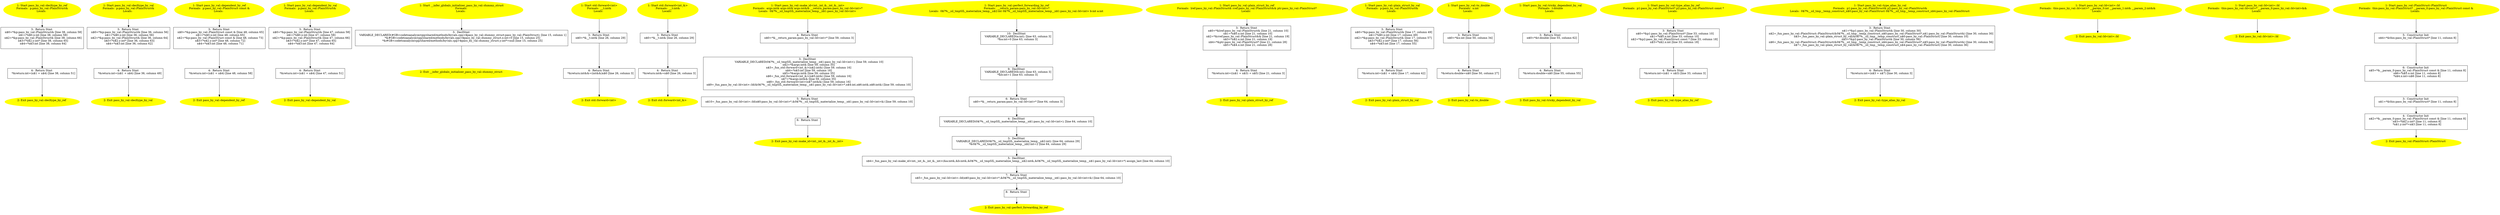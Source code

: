 /* @generated */
digraph cfg {
"decltype_by_ref#pass_by_val#78275.8fa35b5b24f764ba_1" [label="1: Start pass_by_val::decltype_by_ref\nFormals:  p:pass_by_val::PlainStruct&\nLocals:  \n  " color=yellow style=filled]
	

	 "decltype_by_ref#pass_by_val#78275.8fa35b5b24f764ba_1" -> "decltype_by_ref#pass_by_val#78275.8fa35b5b24f764ba_3" ;
"decltype_by_ref#pass_by_val#78275.8fa35b5b24f764ba_2" [label="2: Exit pass_by_val::decltype_by_ref \n  " color=yellow style=filled]
	

"decltype_by_ref#pass_by_val#78275.8fa35b5b24f764ba_3" [label="3:  Return Stmt \n   n$0=*&p:pass_by_val::PlainStruct& [line 38, column 58]\n  n$1=*n$0.x:int [line 38, column 58]\n  n$2=*&p:pass_by_val::PlainStruct& [line 38, column 66]\n  n$3=*n$2.y:int* [line 38, column 65]\n  n$4=*n$3:int [line 38, column 64]\n " shape="box"]
	

	 "decltype_by_ref#pass_by_val#78275.8fa35b5b24f764ba_3" -> "decltype_by_ref#pass_by_val#78275.8fa35b5b24f764ba_4" ;
"decltype_by_ref#pass_by_val#78275.8fa35b5b24f764ba_4" [label="4:  Return Stmt \n   *&return:int=(n$1 + n$4) [line 38, column 51]\n " shape="box"]
	

	 "decltype_by_ref#pass_by_val#78275.8fa35b5b24f764ba_4" -> "decltype_by_ref#pass_by_val#78275.8fa35b5b24f764ba_2" ;
"decltype_by_val#pass_by_val#14279.72f90cb8cd80d628_1" [label="1: Start pass_by_val::decltype_by_val\nFormals:  p:pass_by_val::PlainStruct&\nLocals:  \n  " color=yellow style=filled]
	

	 "decltype_by_val#pass_by_val#14279.72f90cb8cd80d628_1" -> "decltype_by_val#pass_by_val#14279.72f90cb8cd80d628_3" ;
"decltype_by_val#pass_by_val#14279.72f90cb8cd80d628_2" [label="2: Exit pass_by_val::decltype_by_val \n  " color=yellow style=filled]
	

"decltype_by_val#pass_by_val#14279.72f90cb8cd80d628_3" [label="3:  Return Stmt \n   n$0=*&p:pass_by_val::PlainStruct& [line 36, column 56]\n  n$1=*n$0.x:int [line 36, column 56]\n  n$2=*&p:pass_by_val::PlainStruct& [line 36, column 64]\n  n$3=*n$2.y:int* [line 36, column 63]\n  n$4=*n$3:int [line 36, column 62]\n " shape="box"]
	

	 "decltype_by_val#pass_by_val#14279.72f90cb8cd80d628_3" -> "decltype_by_val#pass_by_val#14279.72f90cb8cd80d628_4" ;
"decltype_by_val#pass_by_val#14279.72f90cb8cd80d628_4" [label="4:  Return Stmt \n   *&return:int=(n$1 + n$4) [line 36, column 49]\n " shape="box"]
	

	 "decltype_by_val#pass_by_val#14279.72f90cb8cd80d628_4" -> "decltype_by_val#pass_by_val#14279.72f90cb8cd80d628_2" ;
"dependent_by_ref#pass_by_val#1514.5ccf1ab5c879a0bc_1" [label="1: Start pass_by_val::dependent_by_ref\nFormals:  p:pass_by_val::PlainStruct const &\nLocals:  \n  " color=yellow style=filled]
	

	 "dependent_by_ref#pass_by_val#1514.5ccf1ab5c879a0bc_1" -> "dependent_by_ref#pass_by_val#1514.5ccf1ab5c879a0bc_3" ;
"dependent_by_ref#pass_by_val#1514.5ccf1ab5c879a0bc_2" [label="2: Exit pass_by_val::dependent_by_ref \n  " color=yellow style=filled]
	

"dependent_by_ref#pass_by_val#1514.5ccf1ab5c879a0bc_3" [label="3:  Return Stmt \n   n$0=*&p:pass_by_val::PlainStruct const & [line 48, column 65]\n  n$1=*n$0.x:int [line 48, column 65]\n  n$2=*&p:pass_by_val::PlainStruct const & [line 48, column 73]\n  n$3=*n$2.y:int* [line 48, column 72]\n  n$4=*n$3:int [line 48, column 71]\n " shape="box"]
	

	 "dependent_by_ref#pass_by_val#1514.5ccf1ab5c879a0bc_3" -> "dependent_by_ref#pass_by_val#1514.5ccf1ab5c879a0bc_4" ;
"dependent_by_ref#pass_by_val#1514.5ccf1ab5c879a0bc_4" [label="4:  Return Stmt \n   *&return:int=(n$1 + n$4) [line 48, column 58]\n " shape="box"]
	

	 "dependent_by_ref#pass_by_val#1514.5ccf1ab5c879a0bc_4" -> "dependent_by_ref#pass_by_val#1514.5ccf1ab5c879a0bc_2" ;
"dependent_by_val#pass_by_val#1617.c006229ea6b255a1_1" [label="1: Start pass_by_val::dependent_by_val\nFormals:  p:pass_by_val::PlainStruct&\nLocals:  \n  " color=yellow style=filled]
	

	 "dependent_by_val#pass_by_val#1617.c006229ea6b255a1_1" -> "dependent_by_val#pass_by_val#1617.c006229ea6b255a1_3" ;
"dependent_by_val#pass_by_val#1617.c006229ea6b255a1_2" [label="2: Exit pass_by_val::dependent_by_val \n  " color=yellow style=filled]
	

"dependent_by_val#pass_by_val#1617.c006229ea6b255a1_3" [label="3:  Return Stmt \n   n$0=*&p:pass_by_val::PlainStruct& [line 47, column 58]\n  n$1=*n$0.x:int [line 47, column 58]\n  n$2=*&p:pass_by_val::PlainStruct& [line 47, column 66]\n  n$3=*n$2.y:int* [line 47, column 65]\n  n$4=*n$3:int [line 47, column 64]\n " shape="box"]
	

	 "dependent_by_val#pass_by_val#1617.c006229ea6b255a1_3" -> "dependent_by_val#pass_by_val#1617.c006229ea6b255a1_4" ;
"dependent_by_val#pass_by_val#1617.c006229ea6b255a1_4" [label="4:  Return Stmt \n   *&return:int=(n$1 + n$4) [line 47, column 51]\n " shape="box"]
	

	 "dependent_by_val#pass_by_val#1617.c006229ea6b255a1_4" -> "dependent_by_val#pass_by_val#1617.c006229ea6b255a1_2" ;
"dummy_struct#__infer_globals_init.24fe54080733cebf_1" [label="1: Start __infer_globals_initializer_pass_by_val::dummy_struct\nFormals: \nLocals:  \n  " color=yellow style=filled]
	

	 "dummy_struct#__infer_globals_init.24fe54080733cebf_1" -> "dummy_struct#__infer_globals_init.24fe54080733cebf_3" ;
"dummy_struct#__infer_globals_init.24fe54080733cebf_2" [label="2: Exit __infer_globals_initializer_pass_by_val::dummy_struct \n  " color=yellow style=filled]
	

"dummy_struct#__infer_globals_init.24fe54080733cebf_3" [label="3:  DeclStmt \n   VARIABLE_DECLARED(#GB<codetoanalyze/cpp/shared/methods/byvals.cpp>$pass_by_val::dummy_struct:pass_by_val::PlainStruct); [line 15, column 1]\n  *&#GB<codetoanalyze/cpp/shared/methods/byvals.cpp>$pass_by_val::dummy_struct.x:int=0 [line 15, column 25]\n  *&#GB<codetoanalyze/cpp/shared/methods/byvals.cpp>$pass_by_val::dummy_struct.y:int*=null [line 15, column 25]\n " shape="box"]
	

	 "dummy_struct#__infer_globals_init.24fe54080733cebf_3" -> "dummy_struct#__infer_globals_init.24fe54080733cebf_2" ;
"forward<int>#std#6843465676152835.401ee813c32237ad_1" [label="1: Start std::forward<int>\nFormals:  __t:int&\nLocals:  \n  " color=yellow style=filled]
	

	 "forward<int>#std#6843465676152835.401ee813c32237ad_1" -> "forward<int>#std#6843465676152835.401ee813c32237ad_3" ;
"forward<int>#std#6843465676152835.401ee813c32237ad_2" [label="2: Exit std::forward<int> \n  " color=yellow style=filled]
	

"forward<int>#std#6843465676152835.401ee813c32237ad_3" [label="3:  Return Stmt \n   n$0=*&__t:int& [line 26, column 29]\n " shape="box"]
	

	 "forward<int>#std#6843465676152835.401ee813c32237ad_3" -> "forward<int>#std#6843465676152835.401ee813c32237ad_4" ;
"forward<int>#std#6843465676152835.401ee813c32237ad_4" [label="4:  Return Stmt \n   *&return:int&&=(int&&)n$0 [line 26, column 3]\n " shape="box"]
	

	 "forward<int>#std#6843465676152835.401ee813c32237ad_4" -> "forward<int>#std#6843465676152835.401ee813c32237ad_2" ;
"forward<int_&>#std#12782823763342.1f42ecd19692b3db_1" [label="1: Start std::forward<int_&>\nFormals:  __t:int&\nLocals:  \n  " color=yellow style=filled]
	

	 "forward<int_&>#std#12782823763342.1f42ecd19692b3db_1" -> "forward<int_&>#std#12782823763342.1f42ecd19692b3db_3" ;
"forward<int_&>#std#12782823763342.1f42ecd19692b3db_2" [label="2: Exit std::forward<int_&> \n  " color=yellow style=filled]
	

"forward<int_&>#std#12782823763342.1f42ecd19692b3db_3" [label="3:  Return Stmt \n   n$0=*&__t:int& [line 26, column 29]\n " shape="box"]
	

	 "forward<int_&>#std#12782823763342.1f42ecd19692b3db_3" -> "forward<int_&>#std#12782823763342.1f42ecd19692b3db_4" ;
"forward<int_&>#std#12782823763342.1f42ecd19692b3db_4" [label="4:  Return Stmt \n   *&return:int&=n$0 [line 26, column 3]\n " shape="box"]
	

	 "forward<int_&>#std#12782823763342.1f42ecd19692b3db_4" -> "forward<int_&>#std#12782823763342.1f42ecd19692b3db_2" ;
"make_id<int,_int_&,_int_&,_int>#p.2f2dd9bec9bb8475_1" [label="1: Start pass_by_val::make_id<int,_int_&,_int_&,_int>\nFormals:  args:int& args:int& args:int&& __return_param:pass_by_val::Id<int>*\nLocals:  0$?%__sil_tmpSIL_materialize_temp__n$1:pass_by_val::Id<int> \n  " color=yellow style=filled]
	

	 "make_id<int,_int_&,_int_&,_int>#p.2f2dd9bec9bb8475_1" -> "make_id<int,_int_&,_int_&,_int>#p.2f2dd9bec9bb8475_4" ;
"make_id<int,_int_&,_int_&,_int>#p.2f2dd9bec9bb8475_2" [label="2: Exit pass_by_val::make_id<int,_int_&,_int_&,_int> \n  " color=yellow style=filled]
	

"make_id<int,_int_&,_int_&,_int>#p.2f2dd9bec9bb8475_3" [label="3:  DeclStmt \n   VARIABLE_DECLARED(0$?%__sil_tmpSIL_materialize_temp__n$1:pass_by_val::Id<int>); [line 59, column 10]\n  n$2=*&args:int& [line 59, column 35]\n  n$3=_fun_std::forward<int_&>(n$2:int&) [line 59, column 16]\n  n$4=*n$3:int [line 59, column 16]\n  n$5=*&args:int& [line 59, column 35]\n  n$6=_fun_std::forward<int_&>(n$5:int&) [line 59, column 16]\n  n$7=*&args:int&& [line 59, column 35]\n  n$8=_fun_std::forward<int>(n$7:int&&) [line 59, column 16]\n  n$9=_fun_pass_by_val::Id<int>::Id(&0$?%__sil_tmpSIL_materialize_temp__n$1:pass_by_val::Id<int>*,n$4:int,n$6:int&,n$8:int&) [line 59, column 10]\n " shape="box"]
	

	 "make_id<int,_int_&,_int_&,_int>#p.2f2dd9bec9bb8475_3" -> "make_id<int,_int_&,_int_&,_int>#p.2f2dd9bec9bb8475_5" ;
"make_id<int,_int_&,_int_&,_int>#p.2f2dd9bec9bb8475_4" [label="4:  Return Stmt \n   n$0=*&__return_param:pass_by_val::Id<int>* [line 59, column 3]\n " shape="box"]
	

	 "make_id<int,_int_&,_int_&,_int>#p.2f2dd9bec9bb8475_4" -> "make_id<int,_int_&,_int_&,_int>#p.2f2dd9bec9bb8475_3" ;
"make_id<int,_int_&,_int_&,_int>#p.2f2dd9bec9bb8475_5" [label="5:  Return Stmt \n   n$10=_fun_pass_by_val::Id<int>::Id(n$0:pass_by_val::Id<int>*,&0$?%__sil_tmpSIL_materialize_temp__n$1:pass_by_val::Id<int>&) [line 59, column 10]\n " shape="box"]
	

	 "make_id<int,_int_&,_int_&,_int>#p.2f2dd9bec9bb8475_5" -> "make_id<int,_int_&,_int_&,_int>#p.2f2dd9bec9bb8475_6" ;
"make_id<int,_int_&,_int_&,_int>#p.2f2dd9bec9bb8475_6" [label="6:  Return Stmt \n  " shape="box"]
	

	 "make_id<int,_int_&,_int_&,_int>#p.2f2dd9bec9bb8475_6" -> "make_id<int,_int_&,_int_&,_int>#p.2f2dd9bec9bb8475_2" ;
"perfect_forwarding_by_ref#pass_by.47db45acfc842e77_1" [label="1: Start pass_by_val::perfect_forwarding_by_ref\nFormals:  __return_param:pass_by_val::Id<int>*\nLocals:  0$?%__sil_tmpSIL_materialize_temp__n$2:int 0$?%__sil_tmpSIL_materialize_temp__n$1:pass_by_val::Id<int> b:int a:int \n  " color=yellow style=filled]
	

	 "perfect_forwarding_by_ref#pass_by.47db45acfc842e77_1" -> "perfect_forwarding_by_ref#pass_by.47db45acfc842e77_10" ;
"perfect_forwarding_by_ref#pass_by.47db45acfc842e77_2" [label="2: Exit pass_by_val::perfect_forwarding_by_ref \n  " color=yellow style=filled]
	

"perfect_forwarding_by_ref#pass_by.47db45acfc842e77_3" [label="3:  DeclStmt \n   VARIABLE_DECLARED(0$?%__sil_tmpSIL_materialize_temp__n$2:int); [line 64, column 29]\n  *&0$?%__sil_tmpSIL_materialize_temp__n$2:int=2 [line 64, column 29]\n " shape="box"]
	

	 "perfect_forwarding_by_ref#pass_by.47db45acfc842e77_3" -> "perfect_forwarding_by_ref#pass_by.47db45acfc842e77_5" ;
"perfect_forwarding_by_ref#pass_by.47db45acfc842e77_4" [label="4:  DeclStmt \n   VARIABLE_DECLARED(0$?%__sil_tmpSIL_materialize_temp__n$1:pass_by_val::Id<int>); [line 64, column 10]\n " shape="box"]
	

	 "perfect_forwarding_by_ref#pass_by.47db45acfc842e77_4" -> "perfect_forwarding_by_ref#pass_by.47db45acfc842e77_3" ;
"perfect_forwarding_by_ref#pass_by.47db45acfc842e77_5" [label="5:  DeclStmt \n   n$4=_fun_pass_by_val::make_id<int,_int_&,_int_&,_int>(&a:int&,&b:int&,&0$?%__sil_tmpSIL_materialize_temp__n$2:int&,&0$?%__sil_tmpSIL_materialize_temp__n$1:pass_by_val::Id<int>*) assign_last [line 64, column 10]\n " shape="box"]
	

	 "perfect_forwarding_by_ref#pass_by.47db45acfc842e77_5" -> "perfect_forwarding_by_ref#pass_by.47db45acfc842e77_7" ;
"perfect_forwarding_by_ref#pass_by.47db45acfc842e77_6" [label="6:  Return Stmt \n   n$0=*&__return_param:pass_by_val::Id<int>* [line 64, column 3]\n " shape="box"]
	

	 "perfect_forwarding_by_ref#pass_by.47db45acfc842e77_6" -> "perfect_forwarding_by_ref#pass_by.47db45acfc842e77_4" ;
"perfect_forwarding_by_ref#pass_by.47db45acfc842e77_7" [label="7:  Return Stmt \n   n$5=_fun_pass_by_val::Id<int>::Id(n$0:pass_by_val::Id<int>*,&0$?%__sil_tmpSIL_materialize_temp__n$1:pass_by_val::Id<int>&) [line 64, column 10]\n " shape="box"]
	

	 "perfect_forwarding_by_ref#pass_by.47db45acfc842e77_7" -> "perfect_forwarding_by_ref#pass_by.47db45acfc842e77_8" ;
"perfect_forwarding_by_ref#pass_by.47db45acfc842e77_8" [label="8:  Return Stmt \n  " shape="box"]
	

	 "perfect_forwarding_by_ref#pass_by.47db45acfc842e77_8" -> "perfect_forwarding_by_ref#pass_by.47db45acfc842e77_2" ;
"perfect_forwarding_by_ref#pass_by.47db45acfc842e77_9" [label="9:  DeclStmt \n   VARIABLE_DECLARED(b:int); [line 63, column 3]\n  *&b:int=1 [line 63, column 3]\n " shape="box"]
	

	 "perfect_forwarding_by_ref#pass_by.47db45acfc842e77_9" -> "perfect_forwarding_by_ref#pass_by.47db45acfc842e77_6" ;
"perfect_forwarding_by_ref#pass_by.47db45acfc842e77_10" [label="10:  DeclStmt \n   VARIABLE_DECLARED(a:int); [line 63, column 3]\n  *&a:int=0 [line 63, column 3]\n " shape="box"]
	

	 "perfect_forwarding_by_ref#pass_by.47db45acfc842e77_10" -> "perfect_forwarding_by_ref#pass_by.47db45acfc842e77_9" ;
"plain_struct_by_ref#pass_by_val#2.700667e64fd3e548_1" [label="1: Start pass_by_val::plain_struct_by_ref\nFormals:  lref:pass_by_val::PlainStruct& rref:pass_by_val::PlainStruct&& ptr:pass_by_val::PlainStruct*\nLocals:  \n  " color=yellow style=filled]
	

	 "plain_struct_by_ref#pass_by_val#2.700667e64fd3e548_1" -> "plain_struct_by_ref#pass_by_val#2.700667e64fd3e548_3" ;
"plain_struct_by_ref#pass_by_val#2.700667e64fd3e548_2" [label="2: Exit pass_by_val::plain_struct_by_ref \n  " color=yellow style=filled]
	

"plain_struct_by_ref#pass_by_val#2.700667e64fd3e548_3" [label="3:  Return Stmt \n   n$0=*&lref:pass_by_val::PlainStruct& [line 21, column 10]\n  n$1=*n$0.x:int [line 21, column 10]\n  n$2=*&rref:pass_by_val::PlainStruct&& [line 21, column 19]\n  n$3=*n$2.x:int [line 21, column 19]\n  n$4=*&ptr:pass_by_val::PlainStruct* [line 21, column 28]\n  n$5=*n$4.x:int [line 21, column 28]\n " shape="box"]
	

	 "plain_struct_by_ref#pass_by_val#2.700667e64fd3e548_3" -> "plain_struct_by_ref#pass_by_val#2.700667e64fd3e548_4" ;
"plain_struct_by_ref#pass_by_val#2.700667e64fd3e548_4" [label="4:  Return Stmt \n   *&return:int=((n$1 + n$3) + n$5) [line 21, column 3]\n " shape="box"]
	

	 "plain_struct_by_ref#pass_by_val#2.700667e64fd3e548_4" -> "plain_struct_by_ref#pass_by_val#2.700667e64fd3e548_2" ;
"plain_struct_by_val#pass_by_val#7.eb0e0bdde375e8d1_1" [label="1: Start pass_by_val::plain_struct_by_val\nFormals:  p:pass_by_val::PlainStruct&\nLocals:  \n  " color=yellow style=filled]
	

	 "plain_struct_by_val#pass_by_val#7.eb0e0bdde375e8d1_1" -> "plain_struct_by_val#pass_by_val#7.eb0e0bdde375e8d1_3" ;
"plain_struct_by_val#pass_by_val#7.eb0e0bdde375e8d1_2" [label="2: Exit pass_by_val::plain_struct_by_val \n  " color=yellow style=filled]
	

"plain_struct_by_val#pass_by_val#7.eb0e0bdde375e8d1_3" [label="3:  Return Stmt \n   n$0=*&p:pass_by_val::PlainStruct& [line 17, column 49]\n  n$1=*n$0.x:int [line 17, column 49]\n  n$2=*&p:pass_by_val::PlainStruct& [line 17, column 57]\n  n$3=*n$2.y:int* [line 17, column 56]\n  n$4=*n$3:int [line 17, column 55]\n " shape="box"]
	

	 "plain_struct_by_val#pass_by_val#7.eb0e0bdde375e8d1_3" -> "plain_struct_by_val#pass_by_val#7.eb0e0bdde375e8d1_4" ;
"plain_struct_by_val#pass_by_val#7.eb0e0bdde375e8d1_4" [label="4:  Return Stmt \n   *&return:int=(n$1 + n$4) [line 17, column 42]\n " shape="box"]
	

	 "plain_struct_by_val#pass_by_val#7.eb0e0bdde375e8d1_4" -> "plain_struct_by_val#pass_by_val#7.eb0e0bdde375e8d1_2" ;
"to_double#pass_by_val#15152319343.aa9254ca74e20265_1" [label="1: Start pass_by_val::to_double\nFormals:  x:int\nLocals:  \n  " color=yellow style=filled]
	

	 "to_double#pass_by_val#15152319343.aa9254ca74e20265_1" -> "to_double#pass_by_val#15152319343.aa9254ca74e20265_3" ;
"to_double#pass_by_val#15152319343.aa9254ca74e20265_2" [label="2: Exit pass_by_val::to_double \n  " color=yellow style=filled]
	

"to_double#pass_by_val#15152319343.aa9254ca74e20265_3" [label="3:  Return Stmt \n   n$0=*&x:int [line 50, column 34]\n " shape="box"]
	

	 "to_double#pass_by_val#15152319343.aa9254ca74e20265_3" -> "to_double#pass_by_val#15152319343.aa9254ca74e20265_4" ;
"to_double#pass_by_val#15152319343.aa9254ca74e20265_4" [label="4:  Return Stmt \n   *&return:double=n$0 [line 50, column 27]\n " shape="box"]
	

	 "to_double#pass_by_val#15152319343.aa9254ca74e20265_4" -> "to_double#pass_by_val#15152319343.aa9254ca74e20265_2" ;
"tricky_dependent_by_val#pass_by_v.2c9738321ba9545d_1" [label="1: Start pass_by_val::tricky_dependent_by_val\nFormals:  t:double\nLocals:  \n  " color=yellow style=filled]
	

	 "tricky_dependent_by_val#pass_by_v.2c9738321ba9545d_1" -> "tricky_dependent_by_val#pass_by_v.2c9738321ba9545d_3" ;
"tricky_dependent_by_val#pass_by_v.2c9738321ba9545d_2" [label="2: Exit pass_by_val::tricky_dependent_by_val \n  " color=yellow style=filled]
	

"tricky_dependent_by_val#pass_by_v.2c9738321ba9545d_3" [label="3:  Return Stmt \n   n$0=*&t:double [line 55, column 62]\n " shape="box"]
	

	 "tricky_dependent_by_val#pass_by_v.2c9738321ba9545d_3" -> "tricky_dependent_by_val#pass_by_v.2c9738321ba9545d_4" ;
"tricky_dependent_by_val#pass_by_v.2c9738321ba9545d_4" [label="4:  Return Stmt \n   *&return:double=n$0 [line 55, column 55]\n " shape="box"]
	

	 "tricky_dependent_by_val#pass_by_v.2c9738321ba9545d_4" -> "tricky_dependent_by_val#pass_by_v.2c9738321ba9545d_2" ;
"type_alias_by_ref#pass_by_val#126.f656e449ac4cf31b_1" [label="1: Start pass_by_val::type_alias_by_ref\nFormals:  p1:pass_by_val::PlainStruct* p2:pass_by_val::PlainStruct const *\nLocals:  \n  " color=yellow style=filled]
	

	 "type_alias_by_ref#pass_by_val#126.f656e449ac4cf31b_1" -> "type_alias_by_ref#pass_by_val#126.f656e449ac4cf31b_3" ;
"type_alias_by_ref#pass_by_val#126.f656e449ac4cf31b_2" [label="2: Exit pass_by_val::type_alias_by_ref \n  " color=yellow style=filled]
	

"type_alias_by_ref#pass_by_val#126.f656e449ac4cf31b_3" [label="3:  Return Stmt \n   n$0=*&p1:pass_by_val::PlainStruct* [line 33, column 10]\n  n$1=*n$0.x:int [line 33, column 10]\n  n$2=*&p2:pass_by_val::PlainStruct const * [line 33, column 18]\n  n$3=*n$2.x:int [line 33, column 18]\n " shape="box"]
	

	 "type_alias_by_ref#pass_by_val#126.f656e449ac4cf31b_3" -> "type_alias_by_ref#pass_by_val#126.f656e449ac4cf31b_4" ;
"type_alias_by_ref#pass_by_val#126.f656e449ac4cf31b_4" [label="4:  Return Stmt \n   *&return:int=(n$1 + n$3) [line 33, column 3]\n " shape="box"]
	

	 "type_alias_by_ref#pass_by_val#126.f656e449ac4cf31b_4" -> "type_alias_by_ref#pass_by_val#126.f656e449ac4cf31b_2" ;
"type_alias_by_val#pass_by_val#927.425db1bd7e6b4811_1" [label="1: Start pass_by_val::type_alias_by_val\nFormals:  p1:pass_by_val::PlainStruct& p2:pass_by_val::PlainStruct&\nLocals:  0$?%__sil_tmp__temp_construct_n$0:pass_by_val::PlainStruct 0$?%__sil_tmp__temp_construct_n$4:pass_by_val::PlainStruct \n  " color=yellow style=filled]
	

	 "type_alias_by_val#pass_by_val#927.425db1bd7e6b4811_1" -> "type_alias_by_val#pass_by_val#927.425db1bd7e6b4811_3" ;
"type_alias_by_val#pass_by_val#927.425db1bd7e6b4811_2" [label="2: Exit pass_by_val::type_alias_by_val \n  " color=yellow style=filled]
	

"type_alias_by_val#pass_by_val#927.425db1bd7e6b4811_3" [label="3:  Return Stmt \n   n$1=*&p1:pass_by_val::PlainStruct& [line 30, column 30]\n  n$2=_fun_pass_by_val::PlainStruct::PlainStruct(&0$?%__sil_tmp__temp_construct_n$0:pass_by_val::PlainStruct*,n$1:pass_by_val::PlainStruct&) [line 30, column 30]\n  n$3=_fun_pass_by_val::plain_struct_by_val(&0$?%__sil_tmp__temp_construct_n$0:pass_by_val::PlainStruct) [line 30, column 10]\n  n$5=*&p2:pass_by_val::PlainStruct& [line 30, column 56]\n  n$6=_fun_pass_by_val::PlainStruct::PlainStruct(&0$?%__sil_tmp__temp_construct_n$4:pass_by_val::PlainStruct*,n$5:pass_by_val::PlainStruct&) [line 30, column 56]\n  n$7=_fun_pass_by_val::plain_struct_by_val(&0$?%__sil_tmp__temp_construct_n$4:pass_by_val::PlainStruct) [line 30, column 36]\n " shape="box"]
	

	 "type_alias_by_val#pass_by_val#927.425db1bd7e6b4811_3" -> "type_alias_by_val#pass_by_val#927.425db1bd7e6b4811_4" ;
"type_alias_by_val#pass_by_val#927.425db1bd7e6b4811_4" [label="4:  Return Stmt \n   *&return:int=(n$3 + n$7) [line 30, column 3]\n " shape="box"]
	

	 "type_alias_by_val#pass_by_val#927.425db1bd7e6b4811_4" -> "type_alias_by_val#pass_by_val#927.425db1bd7e6b4811_2" ;
"Id#Id<int>#pass_by_val#{115593111.9f0baee348d3d73a_1" [label="1: Start pass_by_val::Id<int>::Id\nFormals:  this:pass_by_val::Id<int>* __param_0:int __param_1:int& __param_2:int&&\nLocals:  \n  " color=yellow style=filled]
	

	 "Id#Id<int>#pass_by_val#{115593111.9f0baee348d3d73a_1" -> "Id#Id<int>#pass_by_val#{115593111.9f0baee348d3d73a_2" ;
"Id#Id<int>#pass_by_val#{115593111.9f0baee348d3d73a_2" [label="2: Exit pass_by_val::Id<int>::Id \n  " color=yellow style=filled]
	

"Id#Id<int>#pass_by_val#{139057639.27fa67085faf2acc_1" [label="1: Start pass_by_val::Id<int>::Id\nFormals:  this:pass_by_val::Id<int>* __param_0:pass_by_val::Id<int>&&\nLocals:  \n  " color=yellow style=filled]
	

	 "Id#Id<int>#pass_by_val#{139057639.27fa67085faf2acc_1" -> "Id#Id<int>#pass_by_val#{139057639.27fa67085faf2acc_2" ;
"Id#Id<int>#pass_by_val#{139057639.27fa67085faf2acc_2" [label="2: Exit pass_by_val::Id<int>::Id \n  " color=yellow style=filled]
	

"PlainStruct#PlainStruct#pass_by_v.9ab4d4a7df14c913_1" [label="1: Start pass_by_val::PlainStruct::PlainStruct\nFormals:  this:pass_by_val::PlainStruct* __param_0:pass_by_val::PlainStruct const &\nLocals:  \n  " color=yellow style=filled]
	

	 "PlainStruct#PlainStruct#pass_by_v.9ab4d4a7df14c913_1" -> "PlainStruct#PlainStruct#pass_by_v.9ab4d4a7df14c913_5" ;
"PlainStruct#PlainStruct#pass_by_v.9ab4d4a7df14c913_2" [label="2: Exit pass_by_val::PlainStruct::PlainStruct \n  " color=yellow style=filled]
	

"PlainStruct#PlainStruct#pass_by_v.9ab4d4a7df14c913_3" [label="3:  Constructor Init \n   n$1=*&this:pass_by_val::PlainStruct* [line 11, column 8]\n " shape="box"]
	

	 "PlainStruct#PlainStruct#pass_by_v.9ab4d4a7df14c913_3" -> "PlainStruct#PlainStruct#pass_by_v.9ab4d4a7df14c913_4" ;
"PlainStruct#PlainStruct#pass_by_v.9ab4d4a7df14c913_4" [label="4:  Constructor Init \n   n$2=*&__param_0:pass_by_val::PlainStruct const & [line 11, column 8]\n  n$3=*n$2.y:int* [line 11, column 8]\n  *n$1.y:int*=n$3 [line 11, column 8]\n " shape="box"]
	

	 "PlainStruct#PlainStruct#pass_by_v.9ab4d4a7df14c913_4" -> "PlainStruct#PlainStruct#pass_by_v.9ab4d4a7df14c913_2" ;
"PlainStruct#PlainStruct#pass_by_v.9ab4d4a7df14c913_5" [label="5:  Constructor Init \n   n$4=*&this:pass_by_val::PlainStruct* [line 11, column 8]\n " shape="box"]
	

	 "PlainStruct#PlainStruct#pass_by_v.9ab4d4a7df14c913_5" -> "PlainStruct#PlainStruct#pass_by_v.9ab4d4a7df14c913_6" ;
"PlainStruct#PlainStruct#pass_by_v.9ab4d4a7df14c913_6" [label="6:  Constructor Init \n   n$5=*&__param_0:pass_by_val::PlainStruct const & [line 11, column 8]\n  n$6=*n$5.x:int [line 11, column 8]\n  *n$4.x:int=n$6 [line 11, column 8]\n " shape="box"]
	

	 "PlainStruct#PlainStruct#pass_by_v.9ab4d4a7df14c913_6" -> "PlainStruct#PlainStruct#pass_by_v.9ab4d4a7df14c913_3" ;
}
